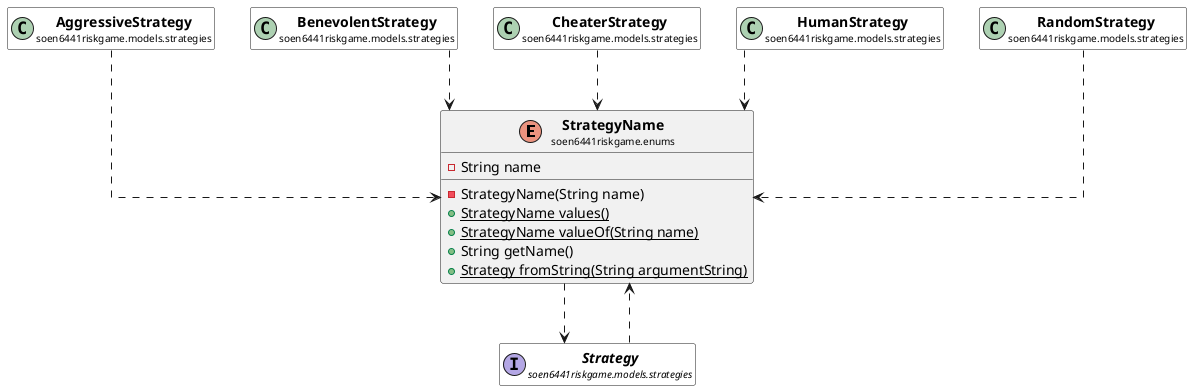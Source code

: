 @startuml

skinparam svgLinkTarget _parent
skinparam linetype ortho
set namespaceSeparator none
enum "<b><size:14>StrategyName</b>\n<size:10>soen6441riskgame.enums" as soen6441riskgame.enums.StrategyName  [[../../soen6441riskgame/enums/StrategyName.html{soen6441riskgame.enums.StrategyName}]] {
-String name
-StrategyName(String name)
{static} +StrategyName values()
{static} +StrategyName valueOf(String name)
+String getName()
{static} +Strategy fromString(String argumentString)
}


interface "<b><size:14>Strategy</b>\n<size:10>soen6441riskgame.models.strategies" as soen6441riskgame.models.strategies.Strategy  [[../../soen6441riskgame/models/strategies/Strategy.html{soen6441riskgame.models.strategies.Strategy}]] #white {
}

hide soen6441riskgame.models.strategies.Strategy fields
hide soen6441riskgame.models.strategies.Strategy methods

soen6441riskgame.enums.StrategyName ..> soen6441riskgame.models.strategies.Strategy

class "<b><size:14>AggressiveStrategy</b>\n<size:10>soen6441riskgame.models.strategies" as soen6441riskgame.models.strategies.AggressiveStrategy  [[../../soen6441riskgame/models/strategies/AggressiveStrategy.html{soen6441riskgame.models.strategies.AggressiveStrategy}]] #white {
}

hide soen6441riskgame.models.strategies.AggressiveStrategy fields
hide soen6441riskgame.models.strategies.AggressiveStrategy methods

soen6441riskgame.models.strategies.AggressiveStrategy ..> soen6441riskgame.enums.StrategyName

class "<b><size:14>BenevolentStrategy</b>\n<size:10>soen6441riskgame.models.strategies" as soen6441riskgame.models.strategies.BenevolentStrategy  [[../../soen6441riskgame/models/strategies/BenevolentStrategy.html{soen6441riskgame.models.strategies.BenevolentStrategy}]] #white {
}

hide soen6441riskgame.models.strategies.BenevolentStrategy fields
hide soen6441riskgame.models.strategies.BenevolentStrategy methods

soen6441riskgame.models.strategies.BenevolentStrategy ..> soen6441riskgame.enums.StrategyName

class "<b><size:14>CheaterStrategy</b>\n<size:10>soen6441riskgame.models.strategies" as soen6441riskgame.models.strategies.CheaterStrategy  [[../../soen6441riskgame/models/strategies/CheaterStrategy.html{soen6441riskgame.models.strategies.CheaterStrategy}]] #white {
}

hide soen6441riskgame.models.strategies.CheaterStrategy fields
hide soen6441riskgame.models.strategies.CheaterStrategy methods

soen6441riskgame.models.strategies.CheaterStrategy ..> soen6441riskgame.enums.StrategyName

class "<b><size:14>HumanStrategy</b>\n<size:10>soen6441riskgame.models.strategies" as soen6441riskgame.models.strategies.HumanStrategy  [[../../soen6441riskgame/models/strategies/HumanStrategy.html{soen6441riskgame.models.strategies.HumanStrategy}]] #white {
}

hide soen6441riskgame.models.strategies.HumanStrategy fields
hide soen6441riskgame.models.strategies.HumanStrategy methods

soen6441riskgame.models.strategies.HumanStrategy ..> soen6441riskgame.enums.StrategyName

class "<b><size:14>RandomStrategy</b>\n<size:10>soen6441riskgame.models.strategies" as soen6441riskgame.models.strategies.RandomStrategy  [[../../soen6441riskgame/models/strategies/RandomStrategy.html{soen6441riskgame.models.strategies.RandomStrategy}]] #white {
}

hide soen6441riskgame.models.strategies.RandomStrategy fields
hide soen6441riskgame.models.strategies.RandomStrategy methods

soen6441riskgame.models.strategies.RandomStrategy ..> soen6441riskgame.enums.StrategyName

soen6441riskgame.models.strategies.Strategy ..> soen6441riskgame.enums.StrategyName


@enduml
